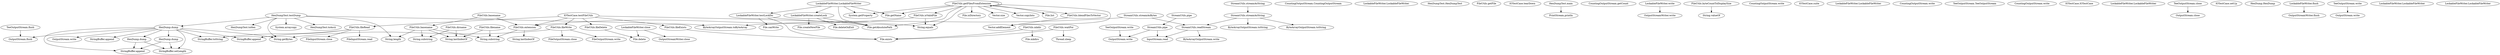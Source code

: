 digraph callgraph {
 -1627396991 [label="FileUtils.fileRead"]
 -903646017 [label="StringBuffer.append"]
  -1627396991 -> -903646017
 2039918356 [label="FileInputStream.close"]
  -1627396991 -> 2039918356
 -1116957125 [label="StringBuffer.toString"]
  -1627396991 -> -1116957125
 233446302 [label="FileInputStream.read"]
  -1627396991 -> 233446302
 -453960216 [label="CountingOutputStream.CountingOutputStream"]
 -1757483201 [label="TeeOutputStream.flush"]
 441877803 [label="OutputStream.flush"]
  -1757483201 -> 441877803
 2097659592 [label="FileUtils.fileDelete"]
 -656106185 [label="File.delete"]
  2097659592 -> -656106185
 1530583704 [label="FileUtils.filename"]
 655020899 [label="String.lastIndexOf"]
  1530583704 -> 655020899
 -57631259 [label="String.substring"]
  1530583704 -> -57631259
 1313080981 [label="HexDumpTest.toAscii"]
 1073832709 [label="LockableFileWriter.LockableFileWriter"]
 1884231867 [label="FileUtils.fileExists"]
 -1676221210 [label="File.exists"]
  1884231867 -> -1676221210
 -87388869 [label="HexDump.dump"]
 -903646017 [label="StringBuffer.append"]
  -87388869 -> -903646017
 975338642 [label="StringBuffer.setLength"]
  -87388869 -> 975338642
 -1148393734 [label="StringBuffer.append"]
  -87388869 -> -1148393734
 1617029651 [label="HexDump.dump"]
  -87388869 -> 1617029651
 1368871195 [label="HexDump.dump"]
  -87388869 -> 1368871195
 441877803 [label="OutputStream.flush"]
  -87388869 -> 441877803
 -2123299401 [label="OutputStream.write"]
  -87388869 -> -2123299401
 -1116957125 [label="StringBuffer.toString"]
  -87388869 -> -1116957125
 839964833 [label="String.getBytes"]
  -87388869 -> 839964833
 230939615 [label="StringBuffer.append"]
  -87388869 -> 230939615
 1617029651 [label="HexDump.dump"]
 975338642 [label="StringBuffer.setLength"]
  1617029651 -> 975338642
 -1148393734 [label="StringBuffer.append"]
  1617029651 -> -1148393734
 -187862611 [label="FileUtils.basename"]
 832408547 [label="FileUtils.basename"]
  -187862611 -> 832408547
 115972656 [label="FileUtils.extension"]
  -187862611 -> 115972656
 1011325667 [label="HexDumpTest.HexDumpTest"]
 -33191695 [label="HexDumpTest.testDump"]
 -87388869 [label="HexDump.dump"]
  -33191695 -> -87388869
 1575766943 [label="HexDumpTest.toHex"]
  -33191695 -> 1575766943
 1313080981 [label="HexDumpTest.toAscii"]
  -33191695 -> 1313080981
 -1532221218 [label="String.length"]
  -33191695 -> -1532221218
 2028721569 [label="ByteArrayOutputStream.toByteArray"]
  -33191695 -> 2028721569
 839964833 [label="String.getBytes"]
  -33191695 -> 839964833
 -957910822 [label="System.arraycopy"]
  -33191695 -> -957910822
 -2104216688 [label="FileUtils.getFile"]
 1692890216 [label="StreamUtils.pipe"]
 1648440855 [label="StreamUtils.pipe"]
  1692890216 -> 1648440855
 -983841986 [label="IOTestCase.tearDown"]
 288542665 [label="FileUtils.dirname"]
 655020899 [label="String.lastIndexOf"]
  288542665 -> 655020899
 -687732904 [label="String.substring"]
  288542665 -> -687732904
 399035935 [label="HexDumpTest.main"]
 -2040819896 [label="PrintStream.println"]
  399035935 -> -2040819896
 790497648 [label="CountingOutputStream.getCount"]
 1163401158 [label="FileUtils.fileWrite"]
 -978621869 [label="FileOutputStream.write"]
  1163401158 -> -978621869
 839964833 [label="String.getBytes"]
  1163401158 -> 839964833
 123811923 [label="FileOutputStream.close"]
  1163401158 -> 123811923
 369025969 [label="StreamUtils.streamAsString"]
 -790632834 [label="StreamUtils.streamAsString"]
  369025969 -> -790632834
 -1891773253 [label="LockableFileWriter.write"]
 982201579 [label="OutputStreamWriter.write"]
  -1891773253 -> 982201579
 1596676801 [label="FileUtils.byteCountToDisplaySize"]
 -1931293074 [label="String.valueOf"]
  1596676801 -> -1931293074
 1425425562 [label="CountingOutputStream.write"]
 -243037853 [label="IOTestCase.suite"]
 167986213 [label="IOTestCase.testFileUtils"]
 -1627396991 [label="FileUtils.fileRead"]
  167986213 -> -1627396991
 115972656 [label="FileUtils.extension"]
  167986213 -> 115972656
 -1575927598 [label="String.equals"]
  167986213 -> -1575927598
 2097659592 [label="FileUtils.fileDelete"]
  167986213 -> 2097659592
 1884231867 [label="FileUtils.fileExists"]
  167986213 -> 1884231867
 1163401158 [label="FileUtils.fileWrite"]
  167986213 -> 1163401158
 -304244324 [label="LockableFileWriter.LockableFileWriter"]
 -1433761908 [label="CountingOutputStream.write"]
 832408547 [label="FileUtils.basename"]
 655020899 [label="String.lastIndexOf"]
  832408547 -> 655020899
 -1532221218 [label="String.length"]
  832408547 -> -1532221218
 -687732904 [label="String.substring"]
  832408547 -> -687732904
 -57631259 [label="String.substring"]
  832408547 -> -57631259
 -367560576 [label="FileUtils.mkdir"]
 -568375266 [label="File.mkdirs"]
  -367560576 -> -568375266
 -1676221210 [label="File.exists"]
  -367560576 -> -1676221210
 1575766943 [label="HexDumpTest.toHex"]
 -2102501118 [label="FileUtils.isValidFile"]
 115972656 [label="FileUtils.extension"]
  -2102501118 -> 115972656
 -1575927598 [label="String.equals"]
  -2102501118 -> -1575927598
 1368871195 [label="HexDump.dump"]
 975338642 [label="StringBuffer.setLength"]
  1368871195 -> 975338642
 -1148393734 [label="StringBuffer.append"]
  1368871195 -> -1148393734
 1751842697 [label="TeeOutputStream.TeeOutputStream"]
 -989588829 [label="StreamUtils.streamAsBytes"]
 2028721569 [label="ByteArrayOutputStream.toByteArray"]
  -989588829 -> 2028721569
 -305767812 [label="StreamUtils.readStream"]
  -989588829 -> -305767812
 -927299187 [label="LockableFileWriter.createLock"]
 1068450262 [label="File.deleteOnExit"]
  -927299187 -> 1068450262
 1495711918 [label="File.createNewFile"]
  -927299187 -> 1495711918
 1106025350 [label="File.getAbsolutePath"]
  -927299187 -> 1106025350
 935015930 [label="CountingOutputStream.write"]
 -589123028 [label="IOTestCase.IOTestCase"]
 535069552 [label="FileUtils.blendFilesToVector"]
 1782328466 [label="Vector.addElement"]
  535069552 -> 1782328466
 1431224537 [label="LockableFileWriter.testLockDir"]
 1106025350 [label="File.getAbsolutePath"]
  1431224537 -> 1106025350
 -1676221210 [label="File.exists"]
  1431224537 -> -1676221210
 -407858125 [label="File.canWrite"]
  1431224537 -> -407858125
 -305767812 [label="StreamUtils.readStream"]
 -597100582 [label="ByteArrayOutputStream.write"]
  -305767812 -> -597100582
 1952923650 [label="InputStream.read"]
  -305767812 -> 1952923650
 -1954249126 [label="LockableFileWriter.close"]
 527007370 [label="OutputStreamWriter.close"]
  -1954249126 -> 527007370
 -656106185 [label="File.delete"]
  -1954249126 -> -656106185
 1079833999 [label="LockableFileWriter.LockableFileWriter"]
 -927299187 [label="LockableFileWriter.createLock"]
  1079833999 -> -927299187
 2125690197 [label="File.getName"]
  1079833999 -> 2125690197
 1106025350 [label="File.getAbsolutePath"]
  1079833999 -> 1106025350
 1431224537 [label="LockableFileWriter.testLockDir"]
  1079833999 -> 1431224537
 1170136778 [label="System.getProperty"]
  1079833999 -> 1170136778
 -1816487426 [label="LockableFileWriter.LockableFileWriter"]
 1648440855 [label="StreamUtils.pipe"]
 1952923650 [label="InputStream.read"]
  1648440855 -> 1952923650
 814359511 [label="OutputStream.write"]
  1648440855 -> 814359511
 -800627733 [label="TeeOutputStream.write"]
 814359511 [label="OutputStream.write"]
  -800627733 -> 814359511
 -356071733 [label="TeeOutputStream.close"]
 1843289271 [label="OutputStream.close"]
  -356071733 -> 1843289271
 -569205332 [label="FileUtils.waitFor"]
 1644659777 [label="Thread.sleep"]
  -569205332 -> 1644659777
 -1676221210 [label="File.exists"]
  -569205332 -> -1676221210
 1449344619 [label="IOTestCase.setUp"]
 237435723 [label="HexDump.HexDump"]
 1175167155 [label="FileUtils.getFilesFromExtension"]
 1175167155 [label="FileUtils.getFilesFromExtension"]
  1175167155 -> 1175167155
 -1564871027 [label="File.isDirectory"]
  1175167155 -> -1564871027
 535069552 [label="FileUtils.blendFilesToVector"]
  1175167155 -> 535069552
 -2102501118 [label="FileUtils.isValidFile"]
  1175167155 -> -2102501118
 2125690197 [label="File.getName"]
  1175167155 -> 2125690197
 1106025350 [label="File.getAbsolutePath"]
  1175167155 -> 1106025350
 1852162179 [label="Vector.size"]
  1175167155 -> 1852162179
 -1575927598 [label="String.equals"]
  1175167155 -> -1575927598
 -1851033835 [label="Vector.copyInto"]
  1175167155 -> -1851033835
 1782328466 [label="Vector.addElement"]
  1175167155 -> 1782328466
 1170136778 [label="System.getProperty"]
  1175167155 -> 1170136778
 2047087471 [label="File.list"]
  1175167155 -> 2047087471
 939306702 [label="LockableFileWriter.flush"]
 -874404098 [label="OutputStreamWriter.flush"]
  939306702 -> -874404098
 115972656 [label="FileUtils.extension"]
 -459902832 [label="String.lastIndexOf"]
  115972656 -> -459902832
 -57631259 [label="String.substring"]
  115972656 -> -57631259
 930711355 [label="TeeOutputStream.write"]
 391425743 [label="OutputStream.write"]
  930711355 -> 391425743
 -788761365 [label="LockableFileWriter.LockableFileWriter"]
 -790632834 [label="StreamUtils.streamAsString"]
 -1735893900 [label="ByteArrayOutputStream.toString"]
  -790632834 -> -1735893900
 -305767812 [label="StreamUtils.readStream"]
  -790632834 -> -305767812
 -2110525922 [label="ByteArrayOutputStream.toString"]
  -790632834 -> -2110525922
 -720904110 [label="LockableFileWriter.LockableFileWriter"]
}
